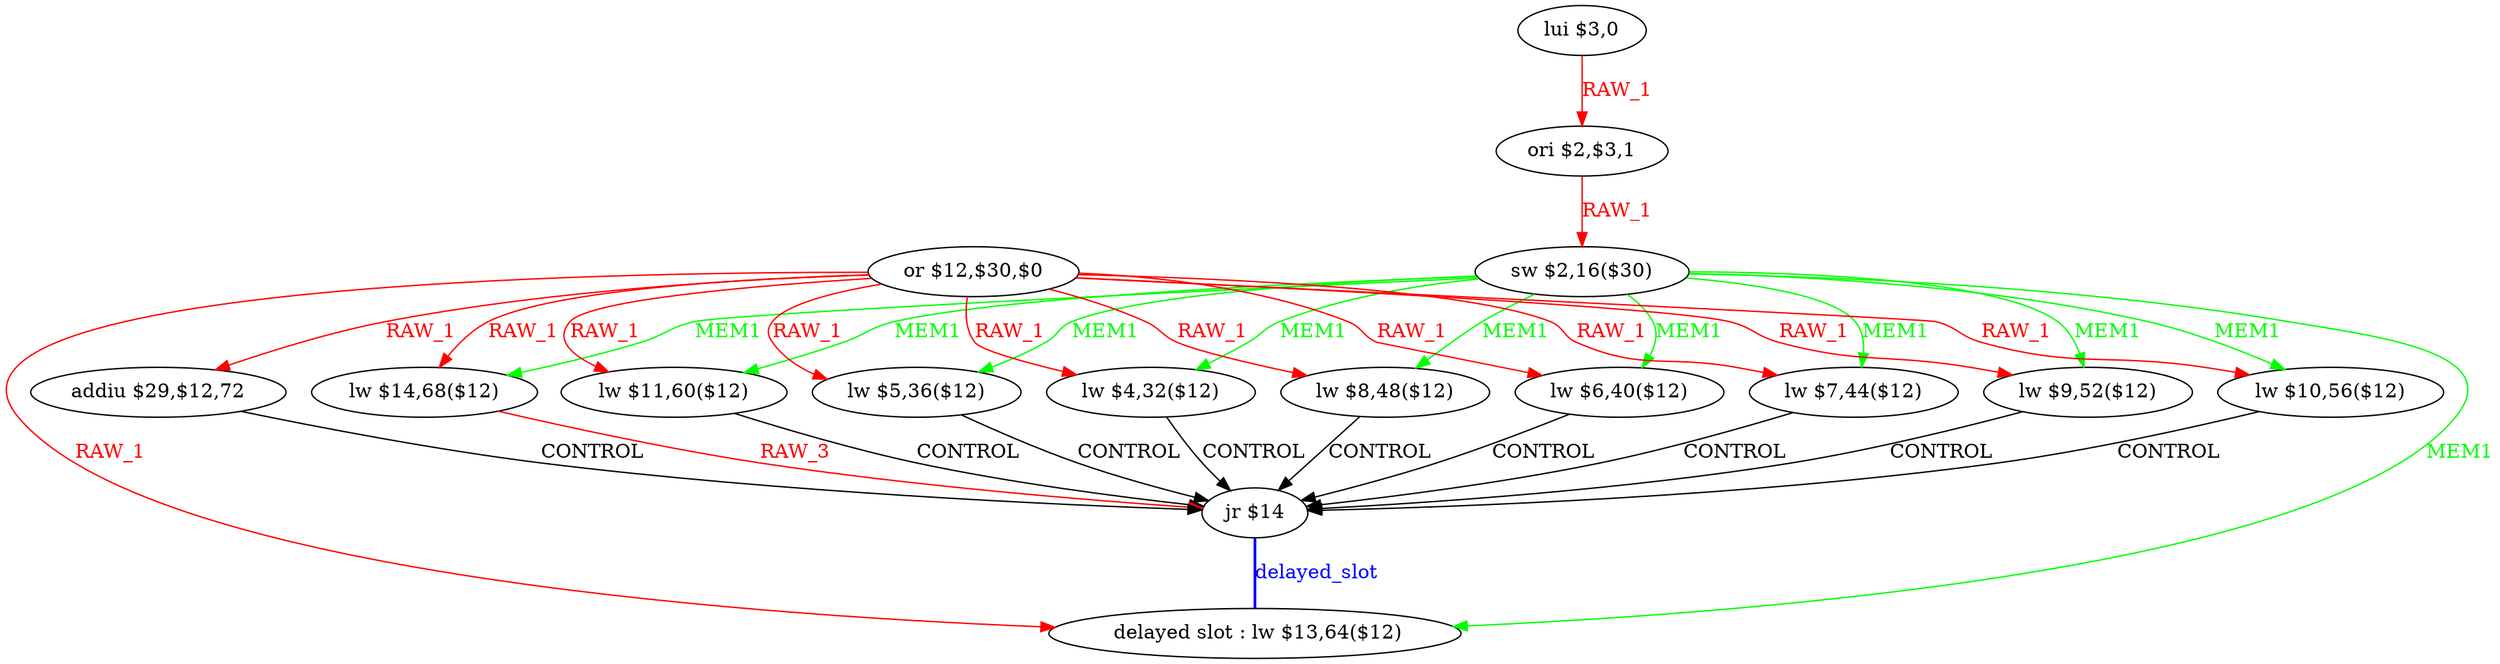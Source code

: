 digraph G1 {
node [shape = ellipse];
i15 [label = " delayed slot : lw $13,64($12)"] ;
i14 ->  i15 [style = bold, dir= none, fontcolor = blue, color = blue, label= "delayed_slot"];
i14 [label = "jr $14"] ;
i0 [label = "lui $3,0"] ;
i0 ->  i1 [color = red, fontcolor = red, label= "RAW_1"];
i1 [label = "ori $2,$3,1"] ;
i1 ->  i3 [color = red, fontcolor = red, label= "RAW_1"];
i3 [label = "sw $2,16($30)"] ;
i3 ->  i15 [color = green, fontcolor = green, label= "MEM1"];
i3 ->  i12 [color = green, fontcolor = green, label= "MEM1"];
i3 ->  i11 [color = green, fontcolor = green, label= "MEM1"];
i3 ->  i10 [color = green, fontcolor = green, label= "MEM1"];
i3 ->  i9 [color = green, fontcolor = green, label= "MEM1"];
i3 ->  i8 [color = green, fontcolor = green, label= "MEM1"];
i3 ->  i7 [color = green, fontcolor = green, label= "MEM1"];
i3 ->  i6 [color = green, fontcolor = green, label= "MEM1"];
i3 ->  i5 [color = green, fontcolor = green, label= "MEM1"];
i3 ->  i4 [color = green, fontcolor = green, label= "MEM1"];
i12 [label = "lw $5,36($12)"] ;
i12 ->  i14 [label= "CONTROL"];
i11 [label = "lw $6,40($12)"] ;
i11 ->  i14 [label= "CONTROL"];
i10 [label = "lw $7,44($12)"] ;
i10 ->  i14 [label= "CONTROL"];
i9 [label = "lw $8,48($12)"] ;
i9 ->  i14 [label= "CONTROL"];
i8 [label = "lw $9,52($12)"] ;
i8 ->  i14 [label= "CONTROL"];
i7 [label = "lw $10,56($12)"] ;
i7 ->  i14 [label= "CONTROL"];
i6 [label = "lw $11,60($12)"] ;
i6 ->  i14 [label= "CONTROL"];
i5 [label = "lw $4,32($12)"] ;
i5 ->  i14 [label= "CONTROL"];
i4 [label = "lw $14,68($12)"] ;
i4 ->  i14 [color = red, fontcolor = red, label= "RAW_3"];
i2 [label = "or $12,$30,$0"] ;
i2 ->  i15 [color = red, fontcolor = red, label= "RAW_1"];
i2 ->  i13 [color = red, fontcolor = red, label= "RAW_1"];
i2 ->  i12 [color = red, fontcolor = red, label= "RAW_1"];
i2 ->  i11 [color = red, fontcolor = red, label= "RAW_1"];
i2 ->  i10 [color = red, fontcolor = red, label= "RAW_1"];
i2 ->  i9 [color = red, fontcolor = red, label= "RAW_1"];
i2 ->  i8 [color = red, fontcolor = red, label= "RAW_1"];
i2 ->  i7 [color = red, fontcolor = red, label= "RAW_1"];
i2 ->  i6 [color = red, fontcolor = red, label= "RAW_1"];
i2 ->  i5 [color = red, fontcolor = red, label= "RAW_1"];
i2 ->  i4 [color = red, fontcolor = red, label= "RAW_1"];
i13 [label = "addiu $29,$12,72"] ;
i13 ->  i14 [label= "CONTROL"];
}
